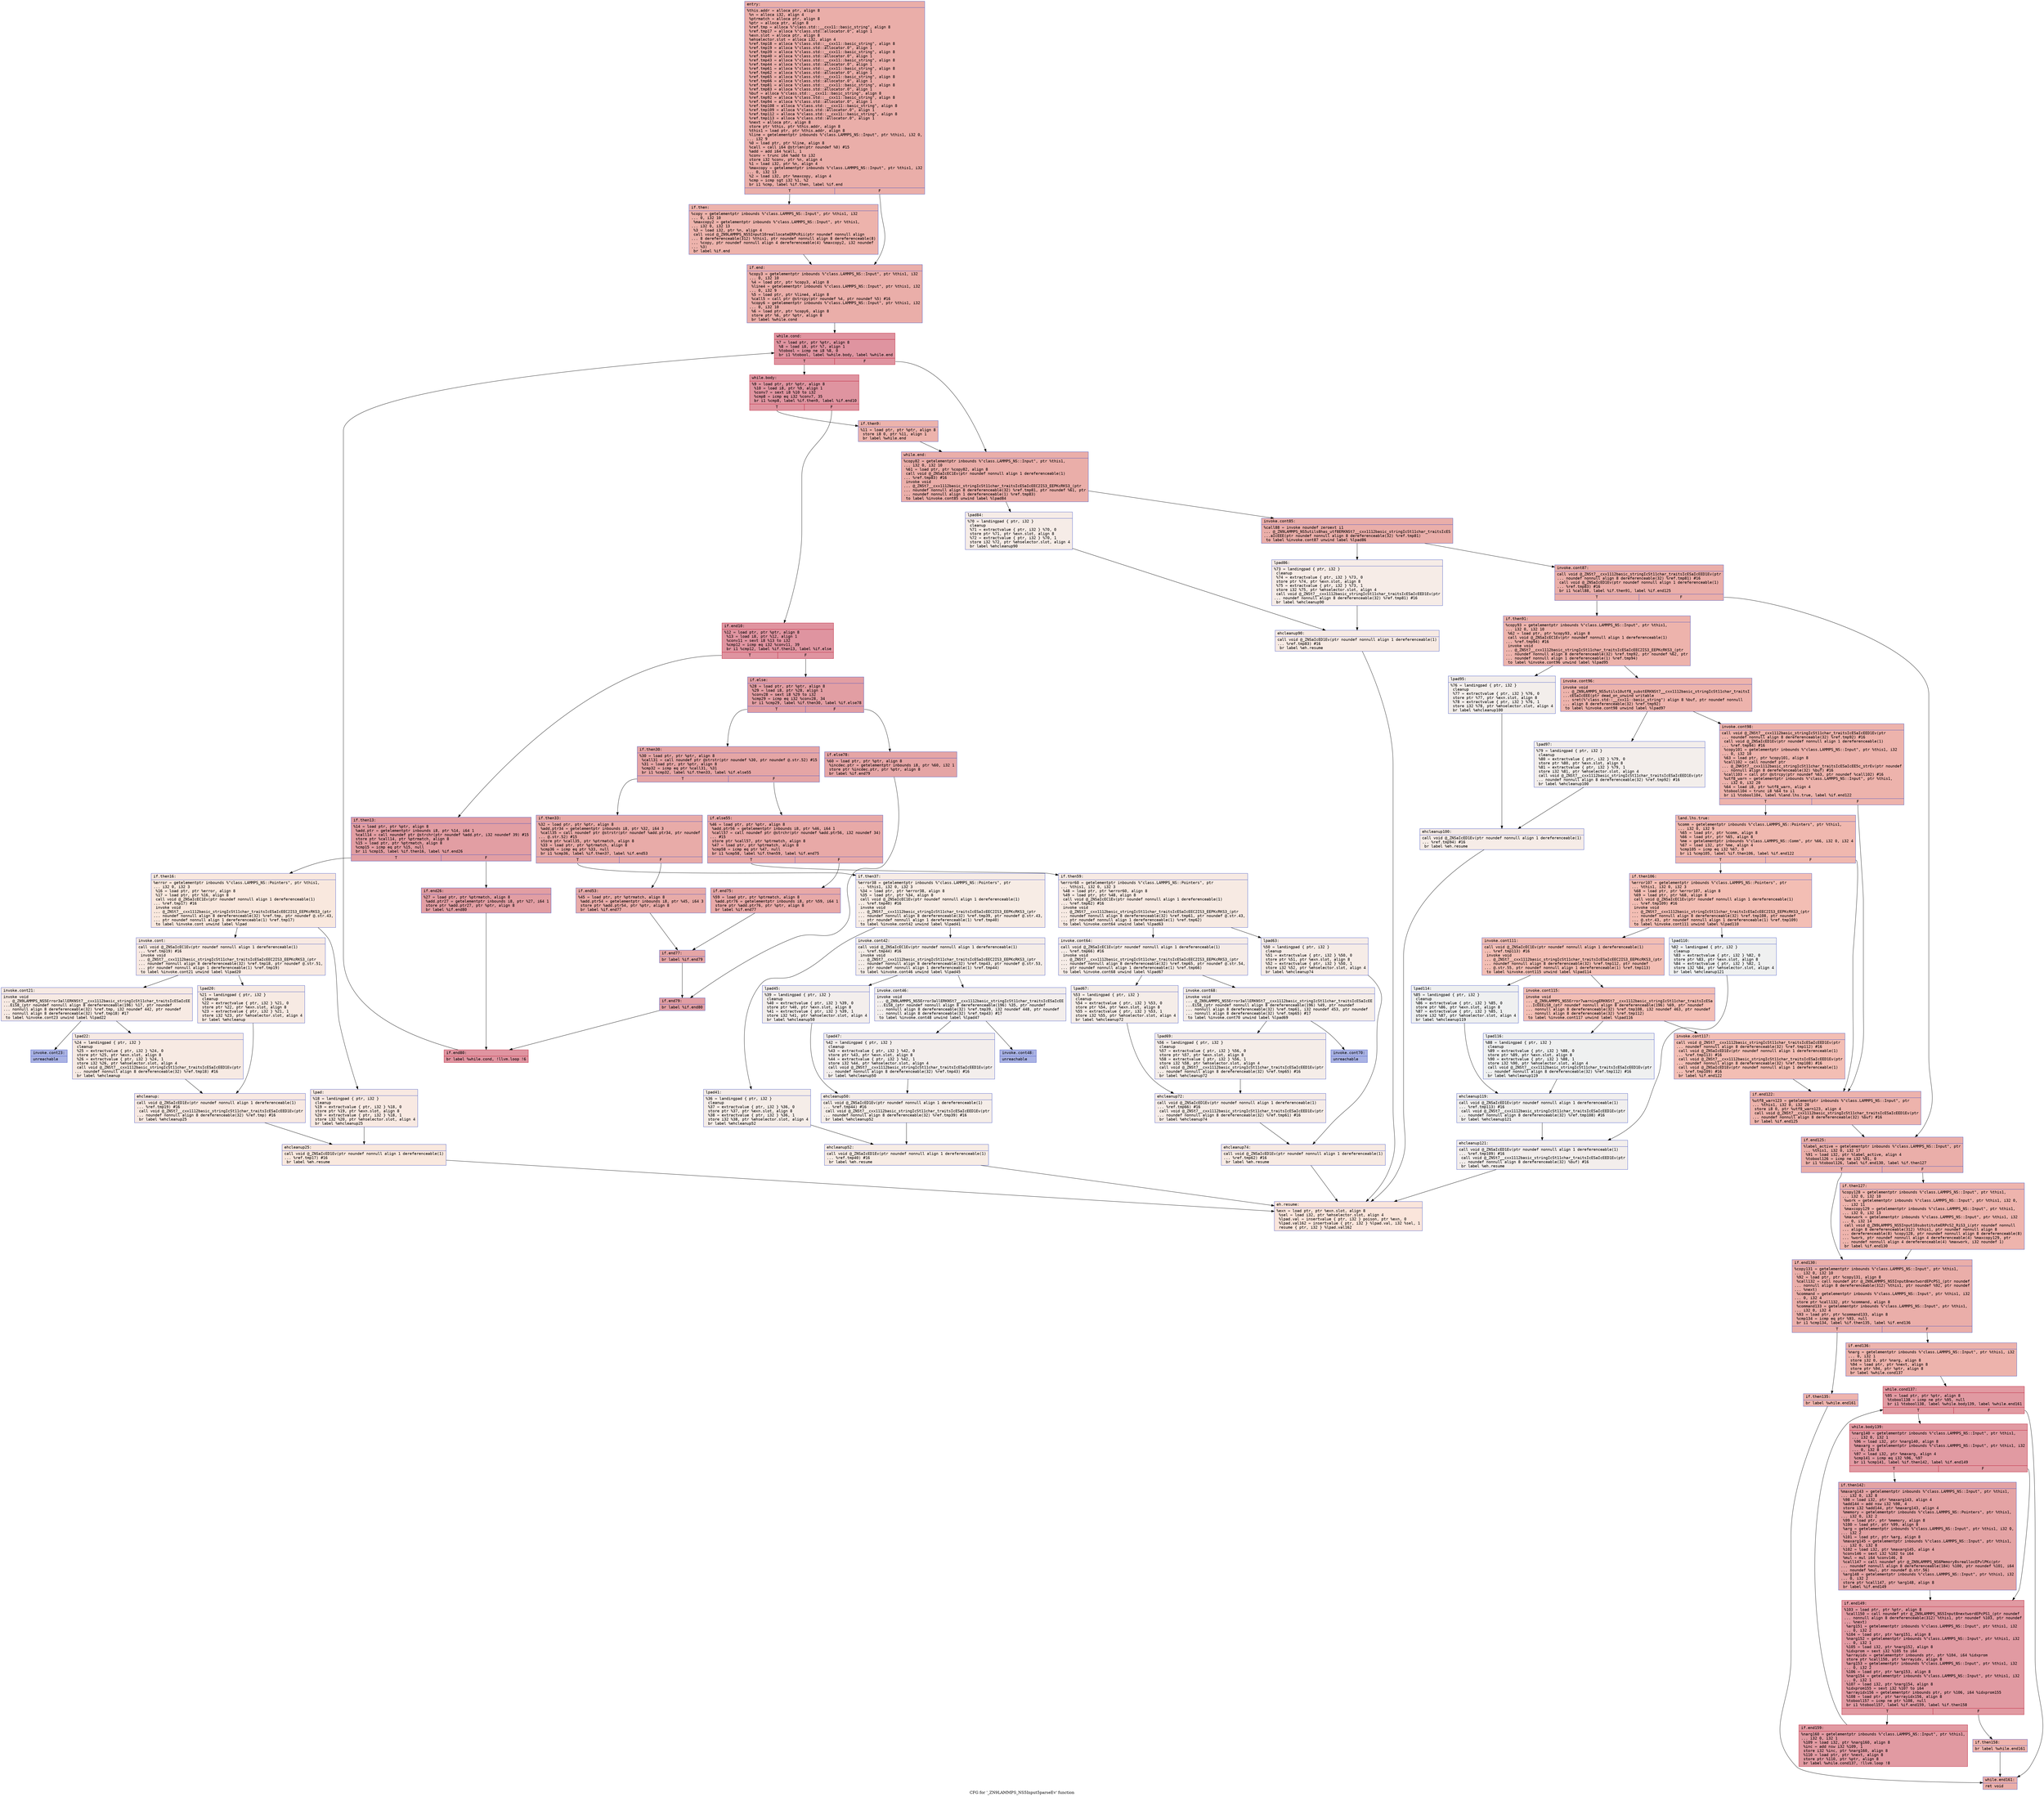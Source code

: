 digraph "CFG for '_ZN9LAMMPS_NS5Input5parseEv' function" {
	label="CFG for '_ZN9LAMMPS_NS5Input5parseEv' function";

	Node0x5628734f6050 [shape=record,color="#3d50c3ff", style=filled, fillcolor="#d0473d70" fontname="Courier",label="{entry:\l|  %this.addr = alloca ptr, align 8\l  %n = alloca i32, align 4\l  %ptrmatch = alloca ptr, align 8\l  %ptr = alloca ptr, align 8\l  %ref.tmp = alloca %\"class.std::__cxx11::basic_string\", align 8\l  %ref.tmp17 = alloca %\"class.std::allocator.0\", align 1\l  %exn.slot = alloca ptr, align 8\l  %ehselector.slot = alloca i32, align 4\l  %ref.tmp18 = alloca %\"class.std::__cxx11::basic_string\", align 8\l  %ref.tmp19 = alloca %\"class.std::allocator.0\", align 1\l  %ref.tmp39 = alloca %\"class.std::__cxx11::basic_string\", align 8\l  %ref.tmp40 = alloca %\"class.std::allocator.0\", align 1\l  %ref.tmp43 = alloca %\"class.std::__cxx11::basic_string\", align 8\l  %ref.tmp44 = alloca %\"class.std::allocator.0\", align 1\l  %ref.tmp61 = alloca %\"class.std::__cxx11::basic_string\", align 8\l  %ref.tmp62 = alloca %\"class.std::allocator.0\", align 1\l  %ref.tmp65 = alloca %\"class.std::__cxx11::basic_string\", align 8\l  %ref.tmp66 = alloca %\"class.std::allocator.0\", align 1\l  %ref.tmp81 = alloca %\"class.std::__cxx11::basic_string\", align 8\l  %ref.tmp83 = alloca %\"class.std::allocator.0\", align 1\l  %buf = alloca %\"class.std::__cxx11::basic_string\", align 8\l  %ref.tmp92 = alloca %\"class.std::__cxx11::basic_string\", align 8\l  %ref.tmp94 = alloca %\"class.std::allocator.0\", align 1\l  %ref.tmp108 = alloca %\"class.std::__cxx11::basic_string\", align 8\l  %ref.tmp109 = alloca %\"class.std::allocator.0\", align 1\l  %ref.tmp112 = alloca %\"class.std::__cxx11::basic_string\", align 8\l  %ref.tmp113 = alloca %\"class.std::allocator.0\", align 1\l  %next = alloca ptr, align 8\l  store ptr %this, ptr %this.addr, align 8\l  %this1 = load ptr, ptr %this.addr, align 8\l  %line = getelementptr inbounds %\"class.LAMMPS_NS::Input\", ptr %this1, i32 0,\l... i32 9\l  %0 = load ptr, ptr %line, align 8\l  %call = call i64 @strlen(ptr noundef %0) #15\l  %add = add i64 %call, 1\l  %conv = trunc i64 %add to i32\l  store i32 %conv, ptr %n, align 4\l  %1 = load i32, ptr %n, align 4\l  %maxcopy = getelementptr inbounds %\"class.LAMMPS_NS::Input\", ptr %this1, i32\l... 0, i32 13\l  %2 = load i32, ptr %maxcopy, align 4\l  %cmp = icmp sgt i32 %1, %2\l  br i1 %cmp, label %if.then, label %if.end\l|{<s0>T|<s1>F}}"];
	Node0x5628734f6050:s0 -> Node0x5628734f7c00[tooltip="entry -> if.then\nProbability 50.00%" ];
	Node0x5628734f6050:s1 -> Node0x5628734f7c70[tooltip="entry -> if.end\nProbability 50.00%" ];
	Node0x5628734f7c00 [shape=record,color="#3d50c3ff", style=filled, fillcolor="#d6524470" fontname="Courier",label="{if.then:\l|  %copy = getelementptr inbounds %\"class.LAMMPS_NS::Input\", ptr %this1, i32\l... 0, i32 10\l  %maxcopy2 = getelementptr inbounds %\"class.LAMMPS_NS::Input\", ptr %this1,\l... i32 0, i32 13\l  %3 = load i32, ptr %n, align 4\l  call void @_ZN9LAMMPS_NS5Input10reallocateERPcRii(ptr noundef nonnull align\l... 8 dereferenceable(312) %this1, ptr noundef nonnull align 8 dereferenceable(8)\l... %copy, ptr noundef nonnull align 4 dereferenceable(4) %maxcopy2, i32 noundef\l... %3)\l  br label %if.end\l}"];
	Node0x5628734f7c00 -> Node0x5628734f7c70[tooltip="if.then -> if.end\nProbability 100.00%" ];
	Node0x5628734f7c70 [shape=record,color="#3d50c3ff", style=filled, fillcolor="#d0473d70" fontname="Courier",label="{if.end:\l|  %copy3 = getelementptr inbounds %\"class.LAMMPS_NS::Input\", ptr %this1, i32\l... 0, i32 10\l  %4 = load ptr, ptr %copy3, align 8\l  %line4 = getelementptr inbounds %\"class.LAMMPS_NS::Input\", ptr %this1, i32\l... 0, i32 9\l  %5 = load ptr, ptr %line4, align 8\l  %call5 = call ptr @strcpy(ptr noundef %4, ptr noundef %5) #16\l  %copy6 = getelementptr inbounds %\"class.LAMMPS_NS::Input\", ptr %this1, i32\l... 0, i32 10\l  %6 = load ptr, ptr %copy6, align 8\l  store ptr %6, ptr %ptr, align 8\l  br label %while.cond\l}"];
	Node0x5628734f7c70 -> Node0x5628734f8890[tooltip="if.end -> while.cond\nProbability 100.00%" ];
	Node0x5628734f8890 [shape=record,color="#b70d28ff", style=filled, fillcolor="#b70d2870" fontname="Courier",label="{while.cond:\l|  %7 = load ptr, ptr %ptr, align 8\l  %8 = load i8, ptr %7, align 1\l  %tobool = icmp ne i8 %8, 0\l  br i1 %tobool, label %while.body, label %while.end\l|{<s0>T|<s1>F}}"];
	Node0x5628734f8890:s0 -> Node0x5628734f8b00[tooltip="while.cond -> while.body\nProbability 96.88%" ];
	Node0x5628734f8890:s1 -> Node0x5628734f8b50[tooltip="while.cond -> while.end\nProbability 3.12%" ];
	Node0x5628734f8b00 [shape=record,color="#b70d28ff", style=filled, fillcolor="#b70d2870" fontname="Courier",label="{while.body:\l|  %9 = load ptr, ptr %ptr, align 8\l  %10 = load i8, ptr %9, align 1\l  %conv7 = sext i8 %10 to i32\l  %cmp8 = icmp eq i32 %conv7, 35\l  br i1 %cmp8, label %if.then9, label %if.end10\l|{<s0>T|<s1>F}}"];
	Node0x5628734f8b00:s0 -> Node0x56287342a450[tooltip="while.body -> if.then9\nProbability 3.12%" ];
	Node0x5628734f8b00:s1 -> Node0x5628734979d0[tooltip="while.body -> if.end10\nProbability 96.88%" ];
	Node0x56287342a450 [shape=record,color="#3d50c3ff", style=filled, fillcolor="#d6524470" fontname="Courier",label="{if.then9:\l|  %11 = load ptr, ptr %ptr, align 8\l  store i8 0, ptr %11, align 1\l  br label %while.end\l}"];
	Node0x56287342a450 -> Node0x5628734f8b50[tooltip="if.then9 -> while.end\nProbability 100.00%" ];
	Node0x5628734979d0 [shape=record,color="#b70d28ff", style=filled, fillcolor="#b70d2870" fontname="Courier",label="{if.end10:\l|  %12 = load ptr, ptr %ptr, align 8\l  %13 = load i8, ptr %12, align 1\l  %conv11 = sext i8 %13 to i32\l  %cmp12 = icmp eq i32 %conv11, 39\l  br i1 %cmp12, label %if.then13, label %if.else\l|{<s0>T|<s1>F}}"];
	Node0x5628734979d0:s0 -> Node0x5628734f9650[tooltip="if.end10 -> if.then13\nProbability 50.00%" ];
	Node0x5628734979d0:s1 -> Node0x5628734f96d0[tooltip="if.end10 -> if.else\nProbability 50.00%" ];
	Node0x5628734f9650 [shape=record,color="#3d50c3ff", style=filled, fillcolor="#be242e70" fontname="Courier",label="{if.then13:\l|  %14 = load ptr, ptr %ptr, align 8\l  %add.ptr = getelementptr inbounds i8, ptr %14, i64 1\l  %call14 = call noundef ptr @strchr(ptr noundef %add.ptr, i32 noundef 39) #15\l  store ptr %call14, ptr %ptrmatch, align 8\l  %15 = load ptr, ptr %ptrmatch, align 8\l  %cmp15 = icmp eq ptr %15, null\l  br i1 %cmp15, label %if.then16, label %if.end26\l|{<s0>T|<s1>F}}"];
	Node0x5628734f9650:s0 -> Node0x5628734f9cd0[tooltip="if.then13 -> if.then16\nProbability 0.00%" ];
	Node0x5628734f9650:s1 -> Node0x5628734f9d50[tooltip="if.then13 -> if.end26\nProbability 100.00%" ];
	Node0x5628734f9cd0 [shape=record,color="#3d50c3ff", style=filled, fillcolor="#f2cab570" fontname="Courier",label="{if.then16:\l|  %error = getelementptr inbounds %\"class.LAMMPS_NS::Pointers\", ptr %this1,\l... i32 0, i32 3\l  %16 = load ptr, ptr %error, align 8\l  %17 = load ptr, ptr %16, align 8\l  call void @_ZNSaIcEC1Ev(ptr noundef nonnull align 1 dereferenceable(1)\l... %ref.tmp17) #16\l  invoke void\l... @_ZNSt7__cxx1112basic_stringIcSt11char_traitsIcESaIcEEC2IS3_EEPKcRKS3_(ptr\l... noundef nonnull align 8 dereferenceable(32) %ref.tmp, ptr noundef @.str.43,\l... ptr noundef nonnull align 1 dereferenceable(1) %ref.tmp17)\l          to label %invoke.cont unwind label %lpad\l}"];
	Node0x5628734f9cd0 -> Node0x5628734fa1e0[tooltip="if.then16 -> invoke.cont\nProbability 50.00%" ];
	Node0x5628734f9cd0 -> Node0x5628734fa260[tooltip="if.then16 -> lpad\nProbability 50.00%" ];
	Node0x5628734fa1e0 [shape=record,color="#3d50c3ff", style=filled, fillcolor="#efcebd70" fontname="Courier",label="{invoke.cont:\l|  call void @_ZNSaIcEC1Ev(ptr noundef nonnull align 1 dereferenceable(1)\l... %ref.tmp19) #16\l  invoke void\l... @_ZNSt7__cxx1112basic_stringIcSt11char_traitsIcESaIcEEC2IS3_EEPKcRKS3_(ptr\l... noundef nonnull align 8 dereferenceable(32) %ref.tmp18, ptr noundef @.str.51,\l... ptr noundef nonnull align 1 dereferenceable(1) %ref.tmp19)\l          to label %invoke.cont21 unwind label %lpad20\l}"];
	Node0x5628734fa1e0 -> Node0x5628734fa580[tooltip="invoke.cont -> invoke.cont21\nProbability 50.00%" ];
	Node0x5628734fa1e0 -> Node0x5628734fa5d0[tooltip="invoke.cont -> lpad20\nProbability 50.00%" ];
	Node0x5628734fa580 [shape=record,color="#3d50c3ff", style=filled, fillcolor="#eed0c070" fontname="Courier",label="{invoke.cont21:\l|  invoke void\l... @_ZN9LAMMPS_NS5Error3allERKNSt7__cxx1112basic_stringIcSt11char_traitsIcESaIcEE\l...EiS8_(ptr noundef nonnull align 8 dereferenceable(196) %17, ptr noundef\l... nonnull align 8 dereferenceable(32) %ref.tmp, i32 noundef 442, ptr noundef\l... nonnull align 8 dereferenceable(32) %ref.tmp18) #17\l          to label %invoke.cont23 unwind label %lpad22\l}"];
	Node0x5628734fa580 -> Node0x5628734fa530[tooltip="invoke.cont21 -> invoke.cont23\nProbability 0.00%" ];
	Node0x5628734fa580 -> Node0x5628734fa8f0[tooltip="invoke.cont21 -> lpad22\nProbability 100.00%" ];
	Node0x5628734fa530 [shape=record,color="#3d50c3ff", style=filled, fillcolor="#3d50c370" fontname="Courier",label="{invoke.cont23:\l|  unreachable\l}"];
	Node0x5628734fa260 [shape=record,color="#3d50c3ff", style=filled, fillcolor="#efcebd70" fontname="Courier",label="{lpad:\l|  %18 = landingpad \{ ptr, i32 \}\l          cleanup\l  %19 = extractvalue \{ ptr, i32 \} %18, 0\l  store ptr %19, ptr %exn.slot, align 8\l  %20 = extractvalue \{ ptr, i32 \} %18, 1\l  store i32 %20, ptr %ehselector.slot, align 4\l  br label %ehcleanup25\l}"];
	Node0x5628734fa260 -> Node0x5628734faeb0[tooltip="lpad -> ehcleanup25\nProbability 100.00%" ];
	Node0x5628734fa5d0 [shape=record,color="#3d50c3ff", style=filled, fillcolor="#eed0c070" fontname="Courier",label="{lpad20:\l|  %21 = landingpad \{ ptr, i32 \}\l          cleanup\l  %22 = extractvalue \{ ptr, i32 \} %21, 0\l  store ptr %22, ptr %exn.slot, align 8\l  %23 = extractvalue \{ ptr, i32 \} %21, 1\l  store i32 %23, ptr %ehselector.slot, align 4\l  br label %ehcleanup\l}"];
	Node0x5628734fa5d0 -> Node0x5628734fb200[tooltip="lpad20 -> ehcleanup\nProbability 100.00%" ];
	Node0x5628734fa8f0 [shape=record,color="#3d50c3ff", style=filled, fillcolor="#eed0c070" fontname="Courier",label="{lpad22:\l|  %24 = landingpad \{ ptr, i32 \}\l          cleanup\l  %25 = extractvalue \{ ptr, i32 \} %24, 0\l  store ptr %25, ptr %exn.slot, align 8\l  %26 = extractvalue \{ ptr, i32 \} %24, 1\l  store i32 %26, ptr %ehselector.slot, align 4\l  call void @_ZNSt7__cxx1112basic_stringIcSt11char_traitsIcESaIcEED1Ev(ptr\l... noundef nonnull align 8 dereferenceable(32) %ref.tmp18) #16\l  br label %ehcleanup\l}"];
	Node0x5628734fa8f0 -> Node0x5628734fb200[tooltip="lpad22 -> ehcleanup\nProbability 100.00%" ];
	Node0x5628734fb200 [shape=record,color="#3d50c3ff", style=filled, fillcolor="#efcebd70" fontname="Courier",label="{ehcleanup:\l|  call void @_ZNSaIcED1Ev(ptr noundef nonnull align 1 dereferenceable(1)\l... %ref.tmp19) #16\l  call void @_ZNSt7__cxx1112basic_stringIcSt11char_traitsIcESaIcEED1Ev(ptr\l... noundef nonnull align 8 dereferenceable(32) %ref.tmp) #16\l  br label %ehcleanup25\l}"];
	Node0x5628734fb200 -> Node0x5628734faeb0[tooltip="ehcleanup -> ehcleanup25\nProbability 100.00%" ];
	Node0x5628734faeb0 [shape=record,color="#3d50c3ff", style=filled, fillcolor="#f2cab570" fontname="Courier",label="{ehcleanup25:\l|  call void @_ZNSaIcED1Ev(ptr noundef nonnull align 1 dereferenceable(1)\l... %ref.tmp17) #16\l  br label %eh.resume\l}"];
	Node0x5628734faeb0 -> Node0x5628734fbab0[tooltip="ehcleanup25 -> eh.resume\nProbability 100.00%" ];
	Node0x5628734f9d50 [shape=record,color="#3d50c3ff", style=filled, fillcolor="#be242e70" fontname="Courier",label="{if.end26:\l|  %27 = load ptr, ptr %ptrmatch, align 8\l  %add.ptr27 = getelementptr inbounds i8, ptr %27, i64 1\l  store ptr %add.ptr27, ptr %ptr, align 8\l  br label %if.end80\l}"];
	Node0x5628734f9d50 -> Node0x5628734fbd60[tooltip="if.end26 -> if.end80\nProbability 100.00%" ];
	Node0x5628734f96d0 [shape=record,color="#3d50c3ff", style=filled, fillcolor="#be242e70" fontname="Courier",label="{if.else:\l|  %28 = load ptr, ptr %ptr, align 8\l  %29 = load i8, ptr %28, align 1\l  %conv28 = sext i8 %29 to i32\l  %cmp29 = icmp eq i32 %conv28, 34\l  br i1 %cmp29, label %if.then30, label %if.else78\l|{<s0>T|<s1>F}}"];
	Node0x5628734f96d0:s0 -> Node0x5628734fc0a0[tooltip="if.else -> if.then30\nProbability 50.00%" ];
	Node0x5628734f96d0:s1 -> Node0x5628734fc120[tooltip="if.else -> if.else78\nProbability 50.00%" ];
	Node0x5628734fc0a0 [shape=record,color="#3d50c3ff", style=filled, fillcolor="#c5333470" fontname="Courier",label="{if.then30:\l|  %30 = load ptr, ptr %ptr, align 8\l  %call31 = call noundef ptr @strstr(ptr noundef %30, ptr noundef @.str.52) #15\l  %31 = load ptr, ptr %ptr, align 8\l  %cmp32 = icmp eq ptr %call31, %31\l  br i1 %cmp32, label %if.then33, label %if.else55\l|{<s0>T|<s1>F}}"];
	Node0x5628734fc0a0:s0 -> Node0x5628734fc550[tooltip="if.then30 -> if.then33\nProbability 37.50%" ];
	Node0x5628734fc0a0:s1 -> Node0x5628734fc5d0[tooltip="if.then30 -> if.else55\nProbability 62.50%" ];
	Node0x5628734fc550 [shape=record,color="#3d50c3ff", style=filled, fillcolor="#cc403a70" fontname="Courier",label="{if.then33:\l|  %32 = load ptr, ptr %ptr, align 8\l  %add.ptr34 = getelementptr inbounds i8, ptr %32, i64 3\l  %call35 = call noundef ptr @strstr(ptr noundef %add.ptr34, ptr noundef\l... @.str.52) #15\l  store ptr %call35, ptr %ptrmatch, align 8\l  %33 = load ptr, ptr %ptrmatch, align 8\l  %cmp36 = icmp eq ptr %33, null\l  br i1 %cmp36, label %if.then37, label %if.end53\l|{<s0>T|<s1>F}}"];
	Node0x5628734fc550:s0 -> Node0x5628734fcb70[tooltip="if.then33 -> if.then37\nProbability 0.00%" ];
	Node0x5628734fc550:s1 -> Node0x5628734fcbf0[tooltip="if.then33 -> if.end53\nProbability 100.00%" ];
	Node0x5628734fcb70 [shape=record,color="#3d50c3ff", style=filled, fillcolor="#ecd3c570" fontname="Courier",label="{if.then37:\l|  %error38 = getelementptr inbounds %\"class.LAMMPS_NS::Pointers\", ptr\l... %this1, i32 0, i32 3\l  %34 = load ptr, ptr %error38, align 8\l  %35 = load ptr, ptr %34, align 8\l  call void @_ZNSaIcEC1Ev(ptr noundef nonnull align 1 dereferenceable(1)\l... %ref.tmp40) #16\l  invoke void\l... @_ZNSt7__cxx1112basic_stringIcSt11char_traitsIcESaIcEEC2IS3_EEPKcRKS3_(ptr\l... noundef nonnull align 8 dereferenceable(32) %ref.tmp39, ptr noundef @.str.43,\l... ptr noundef nonnull align 1 dereferenceable(1) %ref.tmp40)\l          to label %invoke.cont42 unwind label %lpad41\l}"];
	Node0x5628734fcb70 -> Node0x5628734fd0e0[tooltip="if.then37 -> invoke.cont42\nProbability 50.00%" ];
	Node0x5628734fcb70 -> Node0x5628734fd160[tooltip="if.then37 -> lpad41\nProbability 50.00%" ];
	Node0x5628734fd0e0 [shape=record,color="#3d50c3ff", style=filled, fillcolor="#e8d6cc70" fontname="Courier",label="{invoke.cont42:\l|  call void @_ZNSaIcEC1Ev(ptr noundef nonnull align 1 dereferenceable(1)\l... %ref.tmp44) #16\l  invoke void\l... @_ZNSt7__cxx1112basic_stringIcSt11char_traitsIcESaIcEEC2IS3_EEPKcRKS3_(ptr\l... noundef nonnull align 8 dereferenceable(32) %ref.tmp43, ptr noundef @.str.53,\l... ptr noundef nonnull align 1 dereferenceable(1) %ref.tmp44)\l          to label %invoke.cont46 unwind label %lpad45\l}"];
	Node0x5628734fd0e0 -> Node0x5628734fd4e0[tooltip="invoke.cont42 -> invoke.cont46\nProbability 50.00%" ];
	Node0x5628734fd0e0 -> Node0x5628734fd530[tooltip="invoke.cont42 -> lpad45\nProbability 50.00%" ];
	Node0x5628734fd4e0 [shape=record,color="#3d50c3ff", style=filled, fillcolor="#e3d9d370" fontname="Courier",label="{invoke.cont46:\l|  invoke void\l... @_ZN9LAMMPS_NS5Error3allERKNSt7__cxx1112basic_stringIcSt11char_traitsIcESaIcEE\l...EiS8_(ptr noundef nonnull align 8 dereferenceable(196) %35, ptr noundef\l... nonnull align 8 dereferenceable(32) %ref.tmp39, i32 noundef 448, ptr noundef\l... nonnull align 8 dereferenceable(32) %ref.tmp43) #17\l          to label %invoke.cont48 unwind label %lpad47\l}"];
	Node0x5628734fd4e0 -> Node0x5628734fd490[tooltip="invoke.cont46 -> invoke.cont48\nProbability 0.00%" ];
	Node0x5628734fd4e0 -> Node0x5628734fd850[tooltip="invoke.cont46 -> lpad47\nProbability 100.00%" ];
	Node0x5628734fd490 [shape=record,color="#3d50c3ff", style=filled, fillcolor="#3d50c370" fontname="Courier",label="{invoke.cont48:\l|  unreachable\l}"];
	Node0x5628734fd160 [shape=record,color="#3d50c3ff", style=filled, fillcolor="#e8d6cc70" fontname="Courier",label="{lpad41:\l|  %36 = landingpad \{ ptr, i32 \}\l          cleanup\l  %37 = extractvalue \{ ptr, i32 \} %36, 0\l  store ptr %37, ptr %exn.slot, align 8\l  %38 = extractvalue \{ ptr, i32 \} %36, 1\l  store i32 %38, ptr %ehselector.slot, align 4\l  br label %ehcleanup52\l}"];
	Node0x5628734fd160 -> Node0x5628734fde10[tooltip="lpad41 -> ehcleanup52\nProbability 100.00%" ];
	Node0x5628734fd530 [shape=record,color="#3d50c3ff", style=filled, fillcolor="#e3d9d370" fontname="Courier",label="{lpad45:\l|  %39 = landingpad \{ ptr, i32 \}\l          cleanup\l  %40 = extractvalue \{ ptr, i32 \} %39, 0\l  store ptr %40, ptr %exn.slot, align 8\l  %41 = extractvalue \{ ptr, i32 \} %39, 1\l  store i32 %41, ptr %ehselector.slot, align 4\l  br label %ehcleanup50\l}"];
	Node0x5628734fd530 -> Node0x5628734fe160[tooltip="lpad45 -> ehcleanup50\nProbability 100.00%" ];
	Node0x5628734fd850 [shape=record,color="#3d50c3ff", style=filled, fillcolor="#e3d9d370" fontname="Courier",label="{lpad47:\l|  %42 = landingpad \{ ptr, i32 \}\l          cleanup\l  %43 = extractvalue \{ ptr, i32 \} %42, 0\l  store ptr %43, ptr %exn.slot, align 8\l  %44 = extractvalue \{ ptr, i32 \} %42, 1\l  store i32 %44, ptr %ehselector.slot, align 4\l  call void @_ZNSt7__cxx1112basic_stringIcSt11char_traitsIcESaIcEED1Ev(ptr\l... noundef nonnull align 8 dereferenceable(32) %ref.tmp43) #16\l  br label %ehcleanup50\l}"];
	Node0x5628734fd850 -> Node0x5628734fe160[tooltip="lpad47 -> ehcleanup50\nProbability 100.00%" ];
	Node0x5628734fe160 [shape=record,color="#3d50c3ff", style=filled, fillcolor="#e8d6cc70" fontname="Courier",label="{ehcleanup50:\l|  call void @_ZNSaIcED1Ev(ptr noundef nonnull align 1 dereferenceable(1)\l... %ref.tmp44) #16\l  call void @_ZNSt7__cxx1112basic_stringIcSt11char_traitsIcESaIcEED1Ev(ptr\l... noundef nonnull align 8 dereferenceable(32) %ref.tmp39) #16\l  br label %ehcleanup52\l}"];
	Node0x5628734fe160 -> Node0x5628734fde10[tooltip="ehcleanup50 -> ehcleanup52\nProbability 100.00%" ];
	Node0x5628734fde10 [shape=record,color="#3d50c3ff", style=filled, fillcolor="#ecd3c570" fontname="Courier",label="{ehcleanup52:\l|  call void @_ZNSaIcED1Ev(ptr noundef nonnull align 1 dereferenceable(1)\l... %ref.tmp40) #16\l  br label %eh.resume\l}"];
	Node0x5628734fde10 -> Node0x5628734fbab0[tooltip="ehcleanup52 -> eh.resume\nProbability 100.00%" ];
	Node0x5628734fcbf0 [shape=record,color="#3d50c3ff", style=filled, fillcolor="#cc403a70" fontname="Courier",label="{if.end53:\l|  %45 = load ptr, ptr %ptrmatch, align 8\l  %add.ptr54 = getelementptr inbounds i8, ptr %45, i64 3\l  store ptr %add.ptr54, ptr %ptr, align 8\l  br label %if.end77\l}"];
	Node0x5628734fcbf0 -> Node0x5628734f8c70[tooltip="if.end53 -> if.end77\nProbability 100.00%" ];
	Node0x5628734fc5d0 [shape=record,color="#3d50c3ff", style=filled, fillcolor="#ca3b3770" fontname="Courier",label="{if.else55:\l|  %46 = load ptr, ptr %ptr, align 8\l  %add.ptr56 = getelementptr inbounds i8, ptr %46, i64 1\l  %call57 = call noundef ptr @strchr(ptr noundef %add.ptr56, i32 noundef 34)\l... #15\l  store ptr %call57, ptr %ptrmatch, align 8\l  %47 = load ptr, ptr %ptrmatch, align 8\l  %cmp58 = icmp eq ptr %47, null\l  br i1 %cmp58, label %if.then59, label %if.end75\l|{<s0>T|<s1>F}}"];
	Node0x5628734fc5d0:s0 -> Node0x5628734fffd0[tooltip="if.else55 -> if.then59\nProbability 0.00%" ];
	Node0x5628734fc5d0:s1 -> Node0x562873500020[tooltip="if.else55 -> if.end75\nProbability 100.00%" ];
	Node0x5628734fffd0 [shape=record,color="#3d50c3ff", style=filled, fillcolor="#eed0c070" fontname="Courier",label="{if.then59:\l|  %error60 = getelementptr inbounds %\"class.LAMMPS_NS::Pointers\", ptr\l... %this1, i32 0, i32 3\l  %48 = load ptr, ptr %error60, align 8\l  %49 = load ptr, ptr %48, align 8\l  call void @_ZNSaIcEC1Ev(ptr noundef nonnull align 1 dereferenceable(1)\l... %ref.tmp62) #16\l  invoke void\l... @_ZNSt7__cxx1112basic_stringIcSt11char_traitsIcESaIcEEC2IS3_EEPKcRKS3_(ptr\l... noundef nonnull align 8 dereferenceable(32) %ref.tmp61, ptr noundef @.str.43,\l... ptr noundef nonnull align 1 dereferenceable(1) %ref.tmp62)\l          to label %invoke.cont64 unwind label %lpad63\l}"];
	Node0x5628734fffd0 -> Node0x5628735004b0[tooltip="if.then59 -> invoke.cont64\nProbability 50.00%" ];
	Node0x5628734fffd0 -> Node0x562873500530[tooltip="if.then59 -> lpad63\nProbability 50.00%" ];
	Node0x5628735004b0 [shape=record,color="#3d50c3ff", style=filled, fillcolor="#ead5c970" fontname="Courier",label="{invoke.cont64:\l|  call void @_ZNSaIcEC1Ev(ptr noundef nonnull align 1 dereferenceable(1)\l... %ref.tmp66) #16\l  invoke void\l... @_ZNSt7__cxx1112basic_stringIcSt11char_traitsIcESaIcEEC2IS3_EEPKcRKS3_(ptr\l... noundef nonnull align 8 dereferenceable(32) %ref.tmp65, ptr noundef @.str.54,\l... ptr noundef nonnull align 1 dereferenceable(1) %ref.tmp66)\l          to label %invoke.cont68 unwind label %lpad67\l}"];
	Node0x5628735004b0 -> Node0x562873500850[tooltip="invoke.cont64 -> invoke.cont68\nProbability 50.00%" ];
	Node0x5628735004b0 -> Node0x5628735008a0[tooltip="invoke.cont64 -> lpad67\nProbability 50.00%" ];
	Node0x562873500850 [shape=record,color="#3d50c3ff", style=filled, fillcolor="#e8d6cc70" fontname="Courier",label="{invoke.cont68:\l|  invoke void\l... @_ZN9LAMMPS_NS5Error3allERKNSt7__cxx1112basic_stringIcSt11char_traitsIcESaIcEE\l...EiS8_(ptr noundef nonnull align 8 dereferenceable(196) %49, ptr noundef\l... nonnull align 8 dereferenceable(32) %ref.tmp61, i32 noundef 453, ptr noundef\l... nonnull align 8 dereferenceable(32) %ref.tmp65) #17\l          to label %invoke.cont70 unwind label %lpad69\l}"];
	Node0x562873500850 -> Node0x562873500800[tooltip="invoke.cont68 -> invoke.cont70\nProbability 0.00%" ];
	Node0x562873500850 -> Node0x562873500b60[tooltip="invoke.cont68 -> lpad69\nProbability 100.00%" ];
	Node0x562873500800 [shape=record,color="#3d50c3ff", style=filled, fillcolor="#3d50c370" fontname="Courier",label="{invoke.cont70:\l|  unreachable\l}"];
	Node0x562873500530 [shape=record,color="#3d50c3ff", style=filled, fillcolor="#ead5c970" fontname="Courier",label="{lpad63:\l|  %50 = landingpad \{ ptr, i32 \}\l          cleanup\l  %51 = extractvalue \{ ptr, i32 \} %50, 0\l  store ptr %51, ptr %exn.slot, align 8\l  %52 = extractvalue \{ ptr, i32 \} %50, 1\l  store i32 %52, ptr %ehselector.slot, align 4\l  br label %ehcleanup74\l}"];
	Node0x562873500530 -> Node0x562873501120[tooltip="lpad63 -> ehcleanup74\nProbability 100.00%" ];
	Node0x5628735008a0 [shape=record,color="#3d50c3ff", style=filled, fillcolor="#e8d6cc70" fontname="Courier",label="{lpad67:\l|  %53 = landingpad \{ ptr, i32 \}\l          cleanup\l  %54 = extractvalue \{ ptr, i32 \} %53, 0\l  store ptr %54, ptr %exn.slot, align 8\l  %55 = extractvalue \{ ptr, i32 \} %53, 1\l  store i32 %55, ptr %ehselector.slot, align 4\l  br label %ehcleanup72\l}"];
	Node0x5628735008a0 -> Node0x562873501470[tooltip="lpad67 -> ehcleanup72\nProbability 100.00%" ];
	Node0x562873500b60 [shape=record,color="#3d50c3ff", style=filled, fillcolor="#e8d6cc70" fontname="Courier",label="{lpad69:\l|  %56 = landingpad \{ ptr, i32 \}\l          cleanup\l  %57 = extractvalue \{ ptr, i32 \} %56, 0\l  store ptr %57, ptr %exn.slot, align 8\l  %58 = extractvalue \{ ptr, i32 \} %56, 1\l  store i32 %58, ptr %ehselector.slot, align 4\l  call void @_ZNSt7__cxx1112basic_stringIcSt11char_traitsIcESaIcEED1Ev(ptr\l... noundef nonnull align 8 dereferenceable(32) %ref.tmp65) #16\l  br label %ehcleanup72\l}"];
	Node0x562873500b60 -> Node0x562873501470[tooltip="lpad69 -> ehcleanup72\nProbability 100.00%" ];
	Node0x562873501470 [shape=record,color="#3d50c3ff", style=filled, fillcolor="#ead5c970" fontname="Courier",label="{ehcleanup72:\l|  call void @_ZNSaIcED1Ev(ptr noundef nonnull align 1 dereferenceable(1)\l... %ref.tmp66) #16\l  call void @_ZNSt7__cxx1112basic_stringIcSt11char_traitsIcESaIcEED1Ev(ptr\l... noundef nonnull align 8 dereferenceable(32) %ref.tmp61) #16\l  br label %ehcleanup74\l}"];
	Node0x562873501470 -> Node0x562873501120[tooltip="ehcleanup72 -> ehcleanup74\nProbability 100.00%" ];
	Node0x562873501120 [shape=record,color="#3d50c3ff", style=filled, fillcolor="#eed0c070" fontname="Courier",label="{ehcleanup74:\l|  call void @_ZNSaIcED1Ev(ptr noundef nonnull align 1 dereferenceable(1)\l... %ref.tmp62) #16\l  br label %eh.resume\l}"];
	Node0x562873501120 -> Node0x5628734fbab0[tooltip="ehcleanup74 -> eh.resume\nProbability 100.00%" ];
	Node0x562873500020 [shape=record,color="#3d50c3ff", style=filled, fillcolor="#ca3b3770" fontname="Courier",label="{if.end75:\l|  %59 = load ptr, ptr %ptrmatch, align 8\l  %add.ptr76 = getelementptr inbounds i8, ptr %59, i64 1\l  store ptr %add.ptr76, ptr %ptr, align 8\l  br label %if.end77\l}"];
	Node0x562873500020 -> Node0x5628734f8c70[tooltip="if.end75 -> if.end77\nProbability 100.00%" ];
	Node0x5628734f8c70 [shape=record,color="#3d50c3ff", style=filled, fillcolor="#c5333470" fontname="Courier",label="{if.end77:\l|  br label %if.end79\l}"];
	Node0x5628734f8c70 -> Node0x562873501fc0[tooltip="if.end77 -> if.end79\nProbability 100.00%" ];
	Node0x5628734fc120 [shape=record,color="#3d50c3ff", style=filled, fillcolor="#c5333470" fontname="Courier",label="{if.else78:\l|  %60 = load ptr, ptr %ptr, align 8\l  %incdec.ptr = getelementptr inbounds i8, ptr %60, i32 1\l  store ptr %incdec.ptr, ptr %ptr, align 8\l  br label %if.end79\l}"];
	Node0x5628734fc120 -> Node0x562873501fc0[tooltip="if.else78 -> if.end79\nProbability 100.00%" ];
	Node0x562873501fc0 [shape=record,color="#3d50c3ff", style=filled, fillcolor="#be242e70" fontname="Courier",label="{if.end79:\l|  br label %if.end80\l}"];
	Node0x562873501fc0 -> Node0x5628734fbd60[tooltip="if.end79 -> if.end80\nProbability 100.00%" ];
	Node0x5628734fbd60 [shape=record,color="#b70d28ff", style=filled, fillcolor="#b70d2870" fontname="Courier",label="{if.end80:\l|  br label %while.cond, !llvm.loop !6\l}"];
	Node0x5628734fbd60 -> Node0x5628734f8890[tooltip="if.end80 -> while.cond\nProbability 100.00%" ];
	Node0x5628734f8b50 [shape=record,color="#3d50c3ff", style=filled, fillcolor="#d0473d70" fontname="Courier",label="{while.end:\l|  %copy82 = getelementptr inbounds %\"class.LAMMPS_NS::Input\", ptr %this1,\l... i32 0, i32 10\l  %61 = load ptr, ptr %copy82, align 8\l  call void @_ZNSaIcEC1Ev(ptr noundef nonnull align 1 dereferenceable(1)\l... %ref.tmp83) #16\l  invoke void\l... @_ZNSt7__cxx1112basic_stringIcSt11char_traitsIcESaIcEEC2IS3_EEPKcRKS3_(ptr\l... noundef nonnull align 8 dereferenceable(32) %ref.tmp81, ptr noundef %61, ptr\l... noundef nonnull align 1 dereferenceable(1) %ref.tmp83)\l          to label %invoke.cont85 unwind label %lpad84\l}"];
	Node0x5628734f8b50 -> Node0x562873502800[tooltip="while.end -> invoke.cont85\nProbability 100.00%" ];
	Node0x5628734f8b50 -> Node0x562873502880[tooltip="while.end -> lpad84\nProbability 0.00%" ];
	Node0x562873502800 [shape=record,color="#3d50c3ff", style=filled, fillcolor="#d0473d70" fontname="Courier",label="{invoke.cont85:\l|  %call88 = invoke noundef zeroext i1\l... @_ZN9LAMMPS_NS5utils8has_utf8ERKNSt7__cxx1112basic_stringIcSt11char_traitsIcES\l...aIcEEE(ptr noundef nonnull align 8 dereferenceable(32) %ref.tmp81)\l          to label %invoke.cont87 unwind label %lpad86\l}"];
	Node0x562873502800 -> Node0x5628735027b0[tooltip="invoke.cont85 -> invoke.cont87\nProbability 100.00%" ];
	Node0x562873502800 -> Node0x562873502ab0[tooltip="invoke.cont85 -> lpad86\nProbability 0.00%" ];
	Node0x5628735027b0 [shape=record,color="#3d50c3ff", style=filled, fillcolor="#d0473d70" fontname="Courier",label="{invoke.cont87:\l|  call void @_ZNSt7__cxx1112basic_stringIcSt11char_traitsIcESaIcEED1Ev(ptr\l... noundef nonnull align 8 dereferenceable(32) %ref.tmp81) #16\l  call void @_ZNSaIcED1Ev(ptr noundef nonnull align 1 dereferenceable(1)\l... %ref.tmp83) #16\l  br i1 %call88, label %if.then91, label %if.end125\l|{<s0>T|<s1>F}}"];
	Node0x5628735027b0:s0 -> Node0x562873502e10[tooltip="invoke.cont87 -> if.then91\nProbability 50.00%" ];
	Node0x5628735027b0:s1 -> Node0x562873502e90[tooltip="invoke.cont87 -> if.end125\nProbability 50.00%" ];
	Node0x562873502e10 [shape=record,color="#3d50c3ff", style=filled, fillcolor="#d6524470" fontname="Courier",label="{if.then91:\l|  %copy93 = getelementptr inbounds %\"class.LAMMPS_NS::Input\", ptr %this1,\l... i32 0, i32 10\l  %62 = load ptr, ptr %copy93, align 8\l  call void @_ZNSaIcEC1Ev(ptr noundef nonnull align 1 dereferenceable(1)\l... %ref.tmp94) #16\l  invoke void\l... @_ZNSt7__cxx1112basic_stringIcSt11char_traitsIcESaIcEEC2IS3_EEPKcRKS3_(ptr\l... noundef nonnull align 8 dereferenceable(32) %ref.tmp92, ptr noundef %62, ptr\l... noundef nonnull align 1 dereferenceable(1) %ref.tmp94)\l          to label %invoke.cont96 unwind label %lpad95\l}"];
	Node0x562873502e10 -> Node0x562873503280[tooltip="if.then91 -> invoke.cont96\nProbability 100.00%" ];
	Node0x562873502e10 -> Node0x562873503300[tooltip="if.then91 -> lpad95\nProbability 0.00%" ];
	Node0x562873503280 [shape=record,color="#3d50c3ff", style=filled, fillcolor="#d6524470" fontname="Courier",label="{invoke.cont96:\l|  invoke void\l... @_ZN9LAMMPS_NS5utils10utf8_substERKNSt7__cxx1112basic_stringIcSt11char_traitsI\l...cESaIcEEE(ptr dead_on_unwind writable\l... sret(%\"class.std::__cxx11::basic_string\") align 8 %buf, ptr noundef nonnull\l... align 8 dereferenceable(32) %ref.tmp92)\l          to label %invoke.cont98 unwind label %lpad97\l}"];
	Node0x562873503280 -> Node0x562873503230[tooltip="invoke.cont96 -> invoke.cont98\nProbability 100.00%" ];
	Node0x562873503280 -> Node0x562873503590[tooltip="invoke.cont96 -> lpad97\nProbability 0.00%" ];
	Node0x562873503230 [shape=record,color="#3d50c3ff", style=filled, fillcolor="#d6524470" fontname="Courier",label="{invoke.cont98:\l|  call void @_ZNSt7__cxx1112basic_stringIcSt11char_traitsIcESaIcEED1Ev(ptr\l... noundef nonnull align 8 dereferenceable(32) %ref.tmp92) #16\l  call void @_ZNSaIcED1Ev(ptr noundef nonnull align 1 dereferenceable(1)\l... %ref.tmp94) #16\l  %copy101 = getelementptr inbounds %\"class.LAMMPS_NS::Input\", ptr %this1, i32\l... 0, i32 10\l  %63 = load ptr, ptr %copy101, align 8\l  %call102 = call noundef ptr\l... @_ZNKSt7__cxx1112basic_stringIcSt11char_traitsIcESaIcEE5c_strEv(ptr noundef\l... nonnull align 8 dereferenceable(32) %buf) #16\l  %call103 = call ptr @strcpy(ptr noundef %63, ptr noundef %call102) #16\l  %utf8_warn = getelementptr inbounds %\"class.LAMMPS_NS::Input\", ptr %this1,\l... i32 0, i32 20\l  %64 = load i8, ptr %utf8_warn, align 4\l  %tobool104 = trunc i8 %64 to i1\l  br i1 %tobool104, label %land.lhs.true, label %if.end122\l|{<s0>T|<s1>F}}"];
	Node0x562873503230:s0 -> Node0x5628735041b0[tooltip="invoke.cont98 -> land.lhs.true\nProbability 50.00%" ];
	Node0x562873503230:s1 -> Node0x562873504230[tooltip="invoke.cont98 -> if.end122\nProbability 50.00%" ];
	Node0x5628735041b0 [shape=record,color="#3d50c3ff", style=filled, fillcolor="#dc5d4a70" fontname="Courier",label="{land.lhs.true:\l|  %comm = getelementptr inbounds %\"class.LAMMPS_NS::Pointers\", ptr %this1,\l... i32 0, i32 9\l  %65 = load ptr, ptr %comm, align 8\l  %66 = load ptr, ptr %65, align 8\l  %me = getelementptr inbounds %\"class.LAMMPS_NS::Comm\", ptr %66, i32 0, i32 4\l  %67 = load i32, ptr %me, align 4\l  %cmp105 = icmp eq i32 %67, 0\l  br i1 %cmp105, label %if.then106, label %if.end122\l|{<s0>T|<s1>F}}"];
	Node0x5628735041b0:s0 -> Node0x562873504790[tooltip="land.lhs.true -> if.then106\nProbability 37.50%" ];
	Node0x5628735041b0:s1 -> Node0x562873504230[tooltip="land.lhs.true -> if.end122\nProbability 62.50%" ];
	Node0x562873504790 [shape=record,color="#3d50c3ff", style=filled, fillcolor="#e36c5570" fontname="Courier",label="{if.then106:\l|  %error107 = getelementptr inbounds %\"class.LAMMPS_NS::Pointers\", ptr\l... %this1, i32 0, i32 3\l  %68 = load ptr, ptr %error107, align 8\l  %69 = load ptr, ptr %68, align 8\l  call void @_ZNSaIcEC1Ev(ptr noundef nonnull align 1 dereferenceable(1)\l... %ref.tmp109) #16\l  invoke void\l... @_ZNSt7__cxx1112basic_stringIcSt11char_traitsIcESaIcEEC2IS3_EEPKcRKS3_(ptr\l... noundef nonnull align 8 dereferenceable(32) %ref.tmp108, ptr noundef\l... @.str.43, ptr noundef nonnull align 1 dereferenceable(1) %ref.tmp109)\l          to label %invoke.cont111 unwind label %lpad110\l}"];
	Node0x562873504790 -> Node0x562873504c30[tooltip="if.then106 -> invoke.cont111\nProbability 100.00%" ];
	Node0x562873504790 -> Node0x562873504cb0[tooltip="if.then106 -> lpad110\nProbability 0.00%" ];
	Node0x562873504c30 [shape=record,color="#3d50c3ff", style=filled, fillcolor="#e36c5570" fontname="Courier",label="{invoke.cont111:\l|  call void @_ZNSaIcEC1Ev(ptr noundef nonnull align 1 dereferenceable(1)\l... %ref.tmp113) #16\l  invoke void\l... @_ZNSt7__cxx1112basic_stringIcSt11char_traitsIcESaIcEEC2IS3_EEPKcRKS3_(ptr\l... noundef nonnull align 8 dereferenceable(32) %ref.tmp112, ptr noundef\l... @.str.55, ptr noundef nonnull align 1 dereferenceable(1) %ref.tmp113)\l          to label %invoke.cont115 unwind label %lpad114\l}"];
	Node0x562873504c30 -> Node0x562873505030[tooltip="invoke.cont111 -> invoke.cont115\nProbability 100.00%" ];
	Node0x562873504c30 -> Node0x562873505080[tooltip="invoke.cont111 -> lpad114\nProbability 0.00%" ];
	Node0x562873505030 [shape=record,color="#3d50c3ff", style=filled, fillcolor="#e36c5570" fontname="Courier",label="{invoke.cont115:\l|  invoke void\l... @_ZN9LAMMPS_NS5Error7warningERKNSt7__cxx1112basic_stringIcSt11char_traitsIcESa\l...IcEEEiS8_(ptr noundef nonnull align 8 dereferenceable(196) %69, ptr noundef\l... nonnull align 8 dereferenceable(32) %ref.tmp108, i32 noundef 463, ptr noundef\l... nonnull align 8 dereferenceable(32) %ref.tmp112)\l          to label %invoke.cont117 unwind label %lpad116\l}"];
	Node0x562873505030 -> Node0x562873504fe0[tooltip="invoke.cont115 -> invoke.cont117\nProbability 100.00%" ];
	Node0x562873505030 -> Node0x5628735053a0[tooltip="invoke.cont115 -> lpad116\nProbability 0.00%" ];
	Node0x562873504fe0 [shape=record,color="#3d50c3ff", style=filled, fillcolor="#e36c5570" fontname="Courier",label="{invoke.cont117:\l|  call void @_ZNSt7__cxx1112basic_stringIcSt11char_traitsIcESaIcEED1Ev(ptr\l... noundef nonnull align 8 dereferenceable(32) %ref.tmp112) #16\l  call void @_ZNSaIcED1Ev(ptr noundef nonnull align 1 dereferenceable(1)\l... %ref.tmp113) #16\l  call void @_ZNSt7__cxx1112basic_stringIcSt11char_traitsIcESaIcEED1Ev(ptr\l... noundef nonnull align 8 dereferenceable(32) %ref.tmp108) #16\l  call void @_ZNSaIcED1Ev(ptr noundef nonnull align 1 dereferenceable(1)\l... %ref.tmp109) #16\l  br label %if.end122\l}"];
	Node0x562873504fe0 -> Node0x562873504230[tooltip="invoke.cont117 -> if.end122\nProbability 100.00%" ];
	Node0x562873502880 [shape=record,color="#3d50c3ff", style=filled, fillcolor="#ead5c970" fontname="Courier",label="{lpad84:\l|  %70 = landingpad \{ ptr, i32 \}\l          cleanup\l  %71 = extractvalue \{ ptr, i32 \} %70, 0\l  store ptr %71, ptr %exn.slot, align 8\l  %72 = extractvalue \{ ptr, i32 \} %70, 1\l  store i32 %72, ptr %ehselector.slot, align 4\l  br label %ehcleanup90\l}"];
	Node0x562873502880 -> Node0x562873505e60[tooltip="lpad84 -> ehcleanup90\nProbability 100.00%" ];
	Node0x562873502ab0 [shape=record,color="#3d50c3ff", style=filled, fillcolor="#ead5c970" fontname="Courier",label="{lpad86:\l|  %73 = landingpad \{ ptr, i32 \}\l          cleanup\l  %74 = extractvalue \{ ptr, i32 \} %73, 0\l  store ptr %74, ptr %exn.slot, align 8\l  %75 = extractvalue \{ ptr, i32 \} %73, 1\l  store i32 %75, ptr %ehselector.slot, align 4\l  call void @_ZNSt7__cxx1112basic_stringIcSt11char_traitsIcESaIcEED1Ev(ptr\l... noundef nonnull align 8 dereferenceable(32) %ref.tmp81) #16\l  br label %ehcleanup90\l}"];
	Node0x562873502ab0 -> Node0x562873505e60[tooltip="lpad86 -> ehcleanup90\nProbability 100.00%" ];
	Node0x562873505e60 [shape=record,color="#3d50c3ff", style=filled, fillcolor="#eed0c070" fontname="Courier",label="{ehcleanup90:\l|  call void @_ZNSaIcED1Ev(ptr noundef nonnull align 1 dereferenceable(1)\l... %ref.tmp83) #16\l  br label %eh.resume\l}"];
	Node0x562873505e60 -> Node0x5628734fbab0[tooltip="ehcleanup90 -> eh.resume\nProbability 100.00%" ];
	Node0x562873503300 [shape=record,color="#3d50c3ff", style=filled, fillcolor="#e5d8d170" fontname="Courier",label="{lpad95:\l|  %76 = landingpad \{ ptr, i32 \}\l          cleanup\l  %77 = extractvalue \{ ptr, i32 \} %76, 0\l  store ptr %77, ptr %exn.slot, align 8\l  %78 = extractvalue \{ ptr, i32 \} %76, 1\l  store i32 %78, ptr %ehselector.slot, align 4\l  br label %ehcleanup100\l}"];
	Node0x562873503300 -> Node0x562873506750[tooltip="lpad95 -> ehcleanup100\nProbability 100.00%" ];
	Node0x562873503590 [shape=record,color="#3d50c3ff", style=filled, fillcolor="#e5d8d170" fontname="Courier",label="{lpad97:\l|  %79 = landingpad \{ ptr, i32 \}\l          cleanup\l  %80 = extractvalue \{ ptr, i32 \} %79, 0\l  store ptr %80, ptr %exn.slot, align 8\l  %81 = extractvalue \{ ptr, i32 \} %79, 1\l  store i32 %81, ptr %ehselector.slot, align 4\l  call void @_ZNSt7__cxx1112basic_stringIcSt11char_traitsIcESaIcEED1Ev(ptr\l... noundef nonnull align 8 dereferenceable(32) %ref.tmp92) #16\l  br label %ehcleanup100\l}"];
	Node0x562873503590 -> Node0x562873506750[tooltip="lpad97 -> ehcleanup100\nProbability 100.00%" ];
	Node0x562873506750 [shape=record,color="#3d50c3ff", style=filled, fillcolor="#ead5c970" fontname="Courier",label="{ehcleanup100:\l|  call void @_ZNSaIcED1Ev(ptr noundef nonnull align 1 dereferenceable(1)\l... %ref.tmp94) #16\l  br label %eh.resume\l}"];
	Node0x562873506750 -> Node0x5628734fbab0[tooltip="ehcleanup100 -> eh.resume\nProbability 100.00%" ];
	Node0x562873504cb0 [shape=record,color="#3d50c3ff", style=filled, fillcolor="#dbdcde70" fontname="Courier",label="{lpad110:\l|  %82 = landingpad \{ ptr, i32 \}\l          cleanup\l  %83 = extractvalue \{ ptr, i32 \} %82, 0\l  store ptr %83, ptr %exn.slot, align 8\l  %84 = extractvalue \{ ptr, i32 \} %82, 1\l  store i32 %84, ptr %ehselector.slot, align 4\l  br label %ehcleanup121\l}"];
	Node0x562873504cb0 -> Node0x562873507040[tooltip="lpad110 -> ehcleanup121\nProbability 100.00%" ];
	Node0x562873505080 [shape=record,color="#3d50c3ff", style=filled, fillcolor="#dbdcde70" fontname="Courier",label="{lpad114:\l|  %85 = landingpad \{ ptr, i32 \}\l          cleanup\l  %86 = extractvalue \{ ptr, i32 \} %85, 0\l  store ptr %86, ptr %exn.slot, align 8\l  %87 = extractvalue \{ ptr, i32 \} %85, 1\l  store i32 %87, ptr %ehselector.slot, align 4\l  br label %ehcleanup119\l}"];
	Node0x562873505080 -> Node0x5628735073b0[tooltip="lpad114 -> ehcleanup119\nProbability 100.00%" ];
	Node0x5628735053a0 [shape=record,color="#3d50c3ff", style=filled, fillcolor="#dbdcde70" fontname="Courier",label="{lpad116:\l|  %88 = landingpad \{ ptr, i32 \}\l          cleanup\l  %89 = extractvalue \{ ptr, i32 \} %88, 0\l  store ptr %89, ptr %exn.slot, align 8\l  %90 = extractvalue \{ ptr, i32 \} %88, 1\l  store i32 %90, ptr %ehselector.slot, align 4\l  call void @_ZNSt7__cxx1112basic_stringIcSt11char_traitsIcESaIcEED1Ev(ptr\l... noundef nonnull align 8 dereferenceable(32) %ref.tmp112) #16\l  br label %ehcleanup119\l}"];
	Node0x5628735053a0 -> Node0x5628735073b0[tooltip="lpad116 -> ehcleanup119\nProbability 100.00%" ];
	Node0x5628735073b0 [shape=record,color="#3d50c3ff", style=filled, fillcolor="#e0dbd870" fontname="Courier",label="{ehcleanup119:\l|  call void @_ZNSaIcED1Ev(ptr noundef nonnull align 1 dereferenceable(1)\l... %ref.tmp113) #16\l  call void @_ZNSt7__cxx1112basic_stringIcSt11char_traitsIcESaIcEED1Ev(ptr\l... noundef nonnull align 8 dereferenceable(32) %ref.tmp108) #16\l  br label %ehcleanup121\l}"];
	Node0x5628735073b0 -> Node0x562873507040[tooltip="ehcleanup119 -> ehcleanup121\nProbability 100.00%" ];
	Node0x562873507040 [shape=record,color="#3d50c3ff", style=filled, fillcolor="#e3d9d370" fontname="Courier",label="{ehcleanup121:\l|  call void @_ZNSaIcED1Ev(ptr noundef nonnull align 1 dereferenceable(1)\l... %ref.tmp109) #16\l  call void @_ZNSt7__cxx1112basic_stringIcSt11char_traitsIcESaIcEED1Ev(ptr\l... noundef nonnull align 8 dereferenceable(32) %buf) #16\l  br label %eh.resume\l}"];
	Node0x562873507040 -> Node0x5628734fbab0[tooltip="ehcleanup121 -> eh.resume\nProbability 100.00%" ];
	Node0x562873504230 [shape=record,color="#3d50c3ff", style=filled, fillcolor="#d6524470" fontname="Courier",label="{if.end122:\l|  %utf8_warn123 = getelementptr inbounds %\"class.LAMMPS_NS::Input\", ptr\l... %this1, i32 0, i32 20\l  store i8 0, ptr %utf8_warn123, align 4\l  call void @_ZNSt7__cxx1112basic_stringIcSt11char_traitsIcESaIcEED1Ev(ptr\l... noundef nonnull align 8 dereferenceable(32) %buf) #16\l  br label %if.end125\l}"];
	Node0x562873504230 -> Node0x562873502e90[tooltip="if.end122 -> if.end125\nProbability 100.00%" ];
	Node0x562873502e90 [shape=record,color="#3d50c3ff", style=filled, fillcolor="#d0473d70" fontname="Courier",label="{if.end125:\l|  %label_active = getelementptr inbounds %\"class.LAMMPS_NS::Input\", ptr\l... %this1, i32 0, i32 17\l  %91 = load i32, ptr %label_active, align 4\l  %tobool126 = icmp ne i32 %91, 0\l  br i1 %tobool126, label %if.end130, label %if.then127\l|{<s0>T|<s1>F}}"];
	Node0x562873502e90:s0 -> Node0x562873507c60[tooltip="if.end125 -> if.end130\nProbability 62.50%" ];
	Node0x562873502e90:s1 -> Node0x562873508370[tooltip="if.end125 -> if.then127\nProbability 37.50%" ];
	Node0x562873508370 [shape=record,color="#3d50c3ff", style=filled, fillcolor="#d8564670" fontname="Courier",label="{if.then127:\l|  %copy128 = getelementptr inbounds %\"class.LAMMPS_NS::Input\", ptr %this1,\l... i32 0, i32 10\l  %work = getelementptr inbounds %\"class.LAMMPS_NS::Input\", ptr %this1, i32 0,\l... i32 11\l  %maxcopy129 = getelementptr inbounds %\"class.LAMMPS_NS::Input\", ptr %this1,\l... i32 0, i32 13\l  %maxwork = getelementptr inbounds %\"class.LAMMPS_NS::Input\", ptr %this1, i32\l... 0, i32 14\l  call void @_ZN9LAMMPS_NS5Input10substituteERPcS2_RiS3_i(ptr noundef nonnull\l... align 8 dereferenceable(312) %this1, ptr noundef nonnull align 8\l... dereferenceable(8) %copy128, ptr noundef nonnull align 8 dereferenceable(8)\l... %work, ptr noundef nonnull align 4 dereferenceable(4) %maxcopy129, ptr\l... noundef nonnull align 4 dereferenceable(4) %maxwork, i32 noundef 1)\l  br label %if.end130\l}"];
	Node0x562873508370 -> Node0x562873507c60[tooltip="if.then127 -> if.end130\nProbability 100.00%" ];
	Node0x562873507c60 [shape=record,color="#3d50c3ff", style=filled, fillcolor="#d0473d70" fontname="Courier",label="{if.end130:\l|  %copy131 = getelementptr inbounds %\"class.LAMMPS_NS::Input\", ptr %this1,\l... i32 0, i32 10\l  %92 = load ptr, ptr %copy131, align 8\l  %call132 = call noundef ptr @_ZN9LAMMPS_NS5Input8nextwordEPcPS1_(ptr noundef\l... nonnull align 8 dereferenceable(312) %this1, ptr noundef %92, ptr noundef\l... %next)\l  %command = getelementptr inbounds %\"class.LAMMPS_NS::Input\", ptr %this1, i32\l... 0, i32 4\l  store ptr %call132, ptr %command, align 8\l  %command133 = getelementptr inbounds %\"class.LAMMPS_NS::Input\", ptr %this1,\l... i32 0, i32 4\l  %93 = load ptr, ptr %command133, align 8\l  %cmp134 = icmp eq ptr %93, null\l  br i1 %cmp134, label %if.then135, label %if.end136\l|{<s0>T|<s1>F}}"];
	Node0x562873507c60:s0 -> Node0x562873509130[tooltip="if.end130 -> if.then135\nProbability 37.50%" ];
	Node0x562873507c60:s1 -> Node0x5628735091b0[tooltip="if.end130 -> if.end136\nProbability 62.50%" ];
	Node0x562873509130 [shape=record,color="#3d50c3ff", style=filled, fillcolor="#d8564670" fontname="Courier",label="{if.then135:\l|  br label %while.end161\l}"];
	Node0x562873509130 -> Node0x5628735092e0[tooltip="if.then135 -> while.end161\nProbability 100.00%" ];
	Node0x5628735091b0 [shape=record,color="#3d50c3ff", style=filled, fillcolor="#d6524470" fontname="Courier",label="{if.end136:\l|  %narg = getelementptr inbounds %\"class.LAMMPS_NS::Input\", ptr %this1, i32\l... 0, i32 1\l  store i32 0, ptr %narg, align 8\l  %94 = load ptr, ptr %next, align 8\l  store ptr %94, ptr %ptr, align 8\l  br label %while.cond137\l}"];
	Node0x5628735091b0 -> Node0x562873509670[tooltip="if.end136 -> while.cond137\nProbability 100.00%" ];
	Node0x562873509670 [shape=record,color="#b70d28ff", style=filled, fillcolor="#bb1b2c70" fontname="Courier",label="{while.cond137:\l|  %95 = load ptr, ptr %ptr, align 8\l  %tobool138 = icmp ne ptr %95, null\l  br i1 %tobool138, label %while.body139, label %while.end161\l|{<s0>T|<s1>F}}"];
	Node0x562873509670:s0 -> Node0x5628734ff880[tooltip="while.cond137 -> while.body139\nProbability 96.88%" ];
	Node0x562873509670:s1 -> Node0x5628735092e0[tooltip="while.cond137 -> while.end161\nProbability 3.12%" ];
	Node0x5628734ff880 [shape=record,color="#b70d28ff", style=filled, fillcolor="#bb1b2c70" fontname="Courier",label="{while.body139:\l|  %narg140 = getelementptr inbounds %\"class.LAMMPS_NS::Input\", ptr %this1,\l... i32 0, i32 1\l  %96 = load i32, ptr %narg140, align 8\l  %maxarg = getelementptr inbounds %\"class.LAMMPS_NS::Input\", ptr %this1, i32\l... 0, i32 8\l  %97 = load i32, ptr %maxarg, align 4\l  %cmp141 = icmp eq i32 %96, %97\l  br i1 %cmp141, label %if.then142, label %if.end149\l|{<s0>T|<s1>F}}"];
	Node0x5628734ff880:s0 -> Node0x5628734ffd20[tooltip="while.body139 -> if.then142\nProbability 50.00%" ];
	Node0x5628734ff880:s1 -> Node0x5628734ffda0[tooltip="while.body139 -> if.end149\nProbability 50.00%" ];
	Node0x5628734ffd20 [shape=record,color="#3d50c3ff", style=filled, fillcolor="#c32e3170" fontname="Courier",label="{if.then142:\l|  %maxarg143 = getelementptr inbounds %\"class.LAMMPS_NS::Input\", ptr %this1,\l... i32 0, i32 8\l  %98 = load i32, ptr %maxarg143, align 4\l  %add144 = add nsw i32 %98, 4\l  store i32 %add144, ptr %maxarg143, align 4\l  %memory = getelementptr inbounds %\"class.LAMMPS_NS::Pointers\", ptr %this1,\l... i32 0, i32 2\l  %99 = load ptr, ptr %memory, align 8\l  %100 = load ptr, ptr %99, align 8\l  %arg = getelementptr inbounds %\"class.LAMMPS_NS::Input\", ptr %this1, i32 0,\l... i32 2\l  %101 = load ptr, ptr %arg, align 8\l  %maxarg145 = getelementptr inbounds %\"class.LAMMPS_NS::Input\", ptr %this1,\l... i32 0, i32 8\l  %102 = load i32, ptr %maxarg145, align 4\l  %conv146 = sext i32 %102 to i64\l  %mul = mul i64 %conv146, 8\l  %call147 = call noundef ptr @_ZN9LAMMPS_NS6Memory8sreallocEPvlPKc(ptr\l... noundef nonnull align 8 dereferenceable(184) %100, ptr noundef %101, i64\l... noundef %mul, ptr noundef @.str.56)\l  %arg148 = getelementptr inbounds %\"class.LAMMPS_NS::Input\", ptr %this1, i32\l... 0, i32 2\l  store ptr %call147, ptr %arg148, align 8\l  br label %if.end149\l}"];
	Node0x5628734ffd20 -> Node0x5628734ffda0[tooltip="if.then142 -> if.end149\nProbability 100.00%" ];
	Node0x5628734ffda0 [shape=record,color="#b70d28ff", style=filled, fillcolor="#bb1b2c70" fontname="Courier",label="{if.end149:\l|  %103 = load ptr, ptr %ptr, align 8\l  %call150 = call noundef ptr @_ZN9LAMMPS_NS5Input8nextwordEPcPS1_(ptr noundef\l... nonnull align 8 dereferenceable(312) %this1, ptr noundef %103, ptr noundef\l... %next)\l  %arg151 = getelementptr inbounds %\"class.LAMMPS_NS::Input\", ptr %this1, i32\l... 0, i32 2\l  %104 = load ptr, ptr %arg151, align 8\l  %narg152 = getelementptr inbounds %\"class.LAMMPS_NS::Input\", ptr %this1, i32\l... 0, i32 1\l  %105 = load i32, ptr %narg152, align 8\l  %idxprom = sext i32 %105 to i64\l  %arrayidx = getelementptr inbounds ptr, ptr %104, i64 %idxprom\l  store ptr %call150, ptr %arrayidx, align 8\l  %arg153 = getelementptr inbounds %\"class.LAMMPS_NS::Input\", ptr %this1, i32\l... 0, i32 2\l  %106 = load ptr, ptr %arg153, align 8\l  %narg154 = getelementptr inbounds %\"class.LAMMPS_NS::Input\", ptr %this1, i32\l... 0, i32 1\l  %107 = load i32, ptr %narg154, align 8\l  %idxprom155 = sext i32 %107 to i64\l  %arrayidx156 = getelementptr inbounds ptr, ptr %106, i64 %idxprom155\l  %108 = load ptr, ptr %arrayidx156, align 8\l  %tobool157 = icmp ne ptr %108, null\l  br i1 %tobool157, label %if.end159, label %if.then158\l|{<s0>T|<s1>F}}"];
	Node0x5628734ffda0:s0 -> Node0x5628734fedb0[tooltip="if.end149 -> if.end159\nProbability 96.88%" ];
	Node0x5628734ffda0:s1 -> Node0x5628734fee30[tooltip="if.end149 -> if.then158\nProbability 3.12%" ];
	Node0x5628734fee30 [shape=record,color="#3d50c3ff", style=filled, fillcolor="#d8564670" fontname="Courier",label="{if.then158:\l|  br label %while.end161\l}"];
	Node0x5628734fee30 -> Node0x5628735092e0[tooltip="if.then158 -> while.end161\nProbability 100.00%" ];
	Node0x5628734fedb0 [shape=record,color="#b70d28ff", style=filled, fillcolor="#bb1b2c70" fontname="Courier",label="{if.end159:\l|  %narg160 = getelementptr inbounds %\"class.LAMMPS_NS::Input\", ptr %this1,\l... i32 0, i32 1\l  %109 = load i32, ptr %narg160, align 8\l  %inc = add nsw i32 %109, 1\l  store i32 %inc, ptr %narg160, align 8\l  %110 = load ptr, ptr %next, align 8\l  store ptr %110, ptr %ptr, align 8\l  br label %while.cond137, !llvm.loop !8\l}"];
	Node0x5628734fedb0 -> Node0x562873509670[tooltip="if.end159 -> while.cond137\nProbability 100.00%" ];
	Node0x5628735092e0 [shape=record,color="#3d50c3ff", style=filled, fillcolor="#d0473d70" fontname="Courier",label="{while.end161:\l|  ret void\l}"];
	Node0x5628734fbab0 [shape=record,color="#3d50c3ff", style=filled, fillcolor="#f4c5ad70" fontname="Courier",label="{eh.resume:\l|  %exn = load ptr, ptr %exn.slot, align 8\l  %sel = load i32, ptr %ehselector.slot, align 4\l  %lpad.val = insertvalue \{ ptr, i32 \} poison, ptr %exn, 0\l  %lpad.val162 = insertvalue \{ ptr, i32 \} %lpad.val, i32 %sel, 1\l  resume \{ ptr, i32 \} %lpad.val162\l}"];
}
